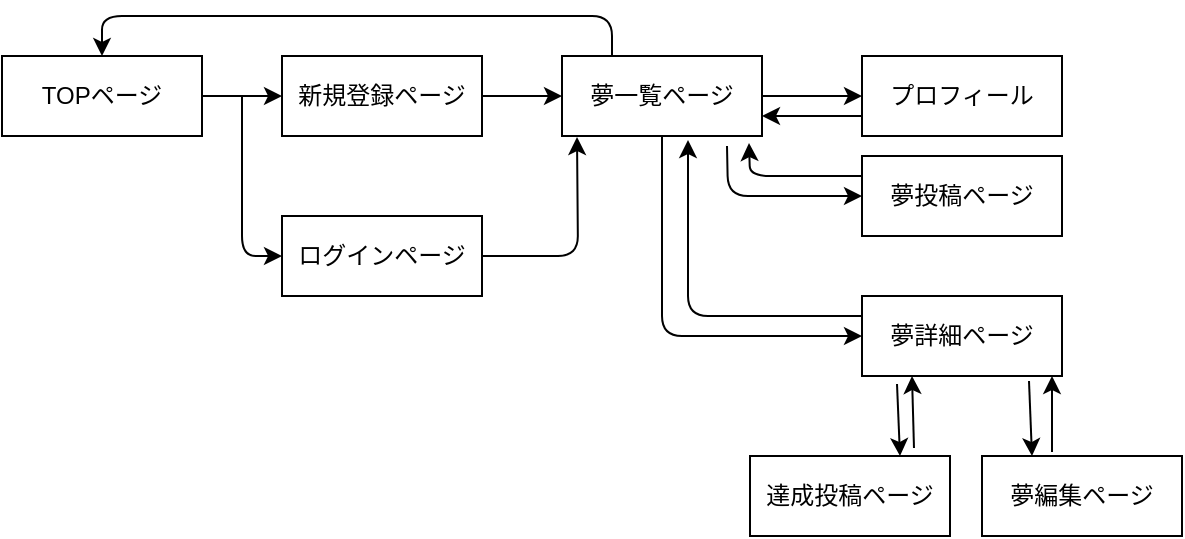 <mxfile>
    <diagram id="ULFj4IddhYueCcZPAxh8" name="ページ1">
        <mxGraphModel dx="935" dy="667" grid="1" gridSize="10" guides="1" tooltips="1" connect="1" arrows="1" fold="1" page="1" pageScale="1" pageWidth="827" pageHeight="1169" math="0" shadow="0">
            <root>
                <mxCell id="0"/>
                <mxCell id="1" parent="0"/>
                <mxCell id="6" style="edgeStyle=none;html=1;exitX=1;exitY=0.5;exitDx=0;exitDy=0;entryX=0;entryY=0.5;entryDx=0;entryDy=0;" parent="1" source="3" target="5" edge="1">
                    <mxGeometry relative="1" as="geometry">
                        <Array as="points">
                            <mxPoint x="160" y="60"/>
                        </Array>
                    </mxGeometry>
                </mxCell>
                <mxCell id="3" value="TOPページ" style="whiteSpace=wrap;html=1;align=center;" parent="1" vertex="1">
                    <mxGeometry x="40" y="40" width="100" height="40" as="geometry"/>
                </mxCell>
                <mxCell id="11" style="edgeStyle=none;html=1;exitX=1;exitY=0.5;exitDx=0;exitDy=0;startArrow=none;startFill=0;entryX=0.075;entryY=1.013;entryDx=0;entryDy=0;entryPerimeter=0;" parent="1" source="4" target="9" edge="1">
                    <mxGeometry relative="1" as="geometry">
                        <mxPoint x="300" y="60" as="targetPoint"/>
                        <Array as="points">
                            <mxPoint x="328" y="140"/>
                        </Array>
                    </mxGeometry>
                </mxCell>
                <mxCell id="4" value="ログインページ" style="whiteSpace=wrap;html=1;align=center;" parent="1" vertex="1">
                    <mxGeometry x="180" y="120" width="100" height="40" as="geometry"/>
                </mxCell>
                <mxCell id="10" style="edgeStyle=none;html=1;exitX=1;exitY=0.5;exitDx=0;exitDy=0;startArrow=none;startFill=0;entryX=0;entryY=0.5;entryDx=0;entryDy=0;" parent="1" source="5" target="9" edge="1">
                    <mxGeometry relative="1" as="geometry">
                        <mxPoint x="310" y="60" as="targetPoint"/>
                    </mxGeometry>
                </mxCell>
                <mxCell id="5" value="新規登録ページ" style="whiteSpace=wrap;html=1;align=center;" parent="1" vertex="1">
                    <mxGeometry x="180" y="40" width="100" height="40" as="geometry"/>
                </mxCell>
                <mxCell id="7" value="" style="endArrow=none;html=1;rounded=0;entryX=0;entryY=0.5;entryDx=0;entryDy=0;strokeColor=none;startArrow=classic;startFill=1;" parent="1" target="4" edge="1">
                    <mxGeometry relative="1" as="geometry">
                        <mxPoint x="160" y="60" as="sourcePoint"/>
                        <mxPoint x="560" y="340" as="targetPoint"/>
                        <Array as="points">
                            <mxPoint x="160" y="140"/>
                        </Array>
                    </mxGeometry>
                </mxCell>
                <mxCell id="8" value="" style="endArrow=classic;html=1;entryX=0;entryY=0.5;entryDx=0;entryDy=0;" parent="1" target="4" edge="1">
                    <mxGeometry width="50" height="50" relative="1" as="geometry">
                        <mxPoint x="160" y="60" as="sourcePoint"/>
                        <mxPoint x="380" y="320" as="targetPoint"/>
                        <Array as="points">
                            <mxPoint x="160" y="140"/>
                        </Array>
                    </mxGeometry>
                </mxCell>
                <mxCell id="13" style="edgeStyle=none;html=1;exitX=1;exitY=0.5;exitDx=0;exitDy=0;entryX=0;entryY=0.5;entryDx=0;entryDy=0;startArrow=none;startFill=0;" parent="1" source="9" target="12" edge="1">
                    <mxGeometry relative="1" as="geometry"/>
                </mxCell>
                <mxCell id="16" style="edgeStyle=none;html=1;exitX=0.25;exitY=0;exitDx=0;exitDy=0;entryX=0.5;entryY=0;entryDx=0;entryDy=0;startArrow=none;startFill=0;" parent="1" source="9" target="3" edge="1">
                    <mxGeometry relative="1" as="geometry">
                        <mxPoint x="280" y="220" as="targetPoint"/>
                        <Array as="points">
                            <mxPoint x="345" y="20"/>
                            <mxPoint x="90" y="20"/>
                        </Array>
                    </mxGeometry>
                </mxCell>
                <mxCell id="18" style="edgeStyle=none;html=1;exitX=0.825;exitY=1.125;exitDx=0;exitDy=0;startArrow=none;startFill=0;exitPerimeter=0;entryX=0;entryY=0.5;entryDx=0;entryDy=0;" parent="1" source="9" target="17" edge="1">
                    <mxGeometry relative="1" as="geometry">
                        <Array as="points">
                            <mxPoint x="403" y="110"/>
                        </Array>
                    </mxGeometry>
                </mxCell>
                <mxCell id="21" style="edgeStyle=none;html=1;exitX=0.5;exitY=1;exitDx=0;exitDy=0;entryX=0;entryY=0.5;entryDx=0;entryDy=0;startArrow=none;startFill=0;" parent="1" source="9" target="20" edge="1">
                    <mxGeometry relative="1" as="geometry">
                        <Array as="points">
                            <mxPoint x="370" y="180"/>
                        </Array>
                    </mxGeometry>
                </mxCell>
                <mxCell id="9" value="夢一覧ページ" style="whiteSpace=wrap;html=1;align=center;" parent="1" vertex="1">
                    <mxGeometry x="320" y="40" width="100" height="40" as="geometry"/>
                </mxCell>
                <mxCell id="14" style="edgeStyle=none;html=1;exitX=0;exitY=0.75;exitDx=0;exitDy=0;entryX=1;entryY=0.75;entryDx=0;entryDy=0;startArrow=none;startFill=0;" parent="1" source="12" target="9" edge="1">
                    <mxGeometry relative="1" as="geometry"/>
                </mxCell>
                <mxCell id="12" value="プロフィール" style="whiteSpace=wrap;html=1;align=center;" parent="1" vertex="1">
                    <mxGeometry x="470" y="40" width="100" height="40" as="geometry"/>
                </mxCell>
                <mxCell id="19" style="edgeStyle=none;html=1;exitX=0;exitY=0.25;exitDx=0;exitDy=0;entryX=0.935;entryY=1.088;entryDx=0;entryDy=0;entryPerimeter=0;startArrow=none;startFill=0;" parent="1" source="17" target="9" edge="1">
                    <mxGeometry relative="1" as="geometry">
                        <Array as="points">
                            <mxPoint x="414" y="100"/>
                        </Array>
                    </mxGeometry>
                </mxCell>
                <mxCell id="17" value="夢投稿ページ" style="whiteSpace=wrap;html=1;align=center;" parent="1" vertex="1">
                    <mxGeometry x="470" y="90" width="100" height="40" as="geometry"/>
                </mxCell>
                <mxCell id="22" style="edgeStyle=none;html=1;exitX=0;exitY=0.25;exitDx=0;exitDy=0;entryX=0.63;entryY=1.05;entryDx=0;entryDy=0;entryPerimeter=0;startArrow=none;startFill=0;" parent="1" source="20" target="9" edge="1">
                    <mxGeometry relative="1" as="geometry">
                        <Array as="points">
                            <mxPoint x="383" y="170"/>
                        </Array>
                    </mxGeometry>
                </mxCell>
                <mxCell id="25" style="edgeStyle=none;html=1;exitX=0.835;exitY=1.063;exitDx=0;exitDy=0;entryX=0.25;entryY=0;entryDx=0;entryDy=0;startArrow=none;startFill=0;exitPerimeter=0;" parent="1" source="20" target="23" edge="1">
                    <mxGeometry relative="1" as="geometry"/>
                </mxCell>
                <mxCell id="28" style="edgeStyle=none;html=1;exitX=0.25;exitY=1;exitDx=0;exitDy=0;entryX=0.82;entryY=-0.1;entryDx=0;entryDy=0;entryPerimeter=0;startArrow=classic;startFill=1;endArrow=none;endFill=0;" parent="1" source="20" target="24" edge="1">
                    <mxGeometry relative="1" as="geometry"/>
                </mxCell>
                <mxCell id="20" value="夢詳細ページ" style="whiteSpace=wrap;html=1;align=center;" parent="1" vertex="1">
                    <mxGeometry x="470" y="160" width="100" height="40" as="geometry"/>
                </mxCell>
                <mxCell id="26" style="edgeStyle=none;html=1;exitX=0.35;exitY=-0.05;exitDx=0;exitDy=0;startArrow=none;startFill=0;exitPerimeter=0;" parent="1" source="23" edge="1">
                    <mxGeometry relative="1" as="geometry">
                        <mxPoint x="565" y="200" as="targetPoint"/>
                    </mxGeometry>
                </mxCell>
                <mxCell id="23" value="夢編集ページ" style="whiteSpace=wrap;html=1;align=center;" parent="1" vertex="1">
                    <mxGeometry x="530" y="240" width="100" height="40" as="geometry"/>
                </mxCell>
                <mxCell id="29" style="edgeStyle=none;html=1;exitX=0.75;exitY=0;exitDx=0;exitDy=0;entryX=0.175;entryY=1.1;entryDx=0;entryDy=0;entryPerimeter=0;startArrow=classic;startFill=1;endArrow=none;endFill=0;" parent="1" source="24" target="20" edge="1">
                    <mxGeometry relative="1" as="geometry"/>
                </mxCell>
                <mxCell id="24" value="達成投稿ページ" style="whiteSpace=wrap;html=1;align=center;" parent="1" vertex="1">
                    <mxGeometry x="414" y="240" width="100" height="40" as="geometry"/>
                </mxCell>
            </root>
        </mxGraphModel>
    </diagram>
</mxfile>